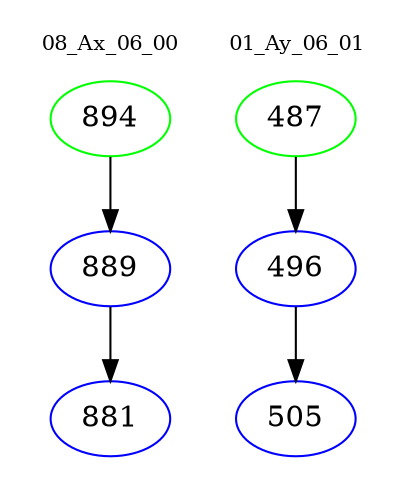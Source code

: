 digraph{
subgraph cluster_0 {
color = white
label = "08_Ax_06_00";
fontsize=10;
T0_894 [label="894", color="green"]
T0_894 -> T0_889 [color="black"]
T0_889 [label="889", color="blue"]
T0_889 -> T0_881 [color="black"]
T0_881 [label="881", color="blue"]
}
subgraph cluster_1 {
color = white
label = "01_Ay_06_01";
fontsize=10;
T1_487 [label="487", color="green"]
T1_487 -> T1_496 [color="black"]
T1_496 [label="496", color="blue"]
T1_496 -> T1_505 [color="black"]
T1_505 [label="505", color="blue"]
}
}
